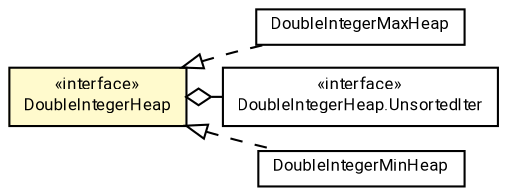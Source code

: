 #!/usr/local/bin/dot
#
# Class diagram 
# Generated by UMLGraph version R5_7_2-60-g0e99a6 (http://www.spinellis.gr/umlgraph/)
#

digraph G {
	graph [fontnames="svg"]
	edge [fontname="Roboto",fontsize=7,labelfontname="Roboto",labelfontsize=7,color="black"];
	node [fontname="Roboto",fontcolor="black",fontsize=8,shape=plaintext,margin=0,width=0,height=0];
	nodesep=0.15;
	ranksep=0.25;
	rankdir=LR;
	// de.lmu.ifi.dbs.elki.utilities.datastructures.heap.DoubleIntegerMaxHeap
	c3537604 [label=<<table title="de.lmu.ifi.dbs.elki.utilities.datastructures.heap.DoubleIntegerMaxHeap" border="0" cellborder="1" cellspacing="0" cellpadding="2" href="DoubleIntegerMaxHeap.html" target="_parent">
		<tr><td><table border="0" cellspacing="0" cellpadding="1">
		<tr><td align="center" balign="center"> <font face="Roboto">DoubleIntegerMaxHeap</font> </td></tr>
		</table></td></tr>
		</table>>, URL="DoubleIntegerMaxHeap.html"];
	// de.lmu.ifi.dbs.elki.utilities.datastructures.heap.DoubleIntegerHeap
	c3537624 [label=<<table title="de.lmu.ifi.dbs.elki.utilities.datastructures.heap.DoubleIntegerHeap" border="0" cellborder="1" cellspacing="0" cellpadding="2" bgcolor="lemonChiffon" href="DoubleIntegerHeap.html" target="_parent">
		<tr><td><table border="0" cellspacing="0" cellpadding="1">
		<tr><td align="center" balign="center"> &#171;interface&#187; </td></tr>
		<tr><td align="center" balign="center"> <font face="Roboto">DoubleIntegerHeap</font> </td></tr>
		</table></td></tr>
		</table>>, URL="DoubleIntegerHeap.html"];
	// de.lmu.ifi.dbs.elki.utilities.datastructures.heap.DoubleIntegerHeap.UnsortedIter
	c3537625 [label=<<table title="de.lmu.ifi.dbs.elki.utilities.datastructures.heap.DoubleIntegerHeap.UnsortedIter" border="0" cellborder="1" cellspacing="0" cellpadding="2" href="DoubleIntegerHeap.UnsortedIter.html" target="_parent">
		<tr><td><table border="0" cellspacing="0" cellpadding="1">
		<tr><td align="center" balign="center"> &#171;interface&#187; </td></tr>
		<tr><td align="center" balign="center"> <font face="Roboto">DoubleIntegerHeap.UnsortedIter</font> </td></tr>
		</table></td></tr>
		</table>>, URL="DoubleIntegerHeap.UnsortedIter.html"];
	// de.lmu.ifi.dbs.elki.utilities.datastructures.heap.DoubleIntegerMinHeap
	c3537644 [label=<<table title="de.lmu.ifi.dbs.elki.utilities.datastructures.heap.DoubleIntegerMinHeap" border="0" cellborder="1" cellspacing="0" cellpadding="2" href="DoubleIntegerMinHeap.html" target="_parent">
		<tr><td><table border="0" cellspacing="0" cellpadding="1">
		<tr><td align="center" balign="center"> <font face="Roboto">DoubleIntegerMinHeap</font> </td></tr>
		</table></td></tr>
		</table>>, URL="DoubleIntegerMinHeap.html"];
	// de.lmu.ifi.dbs.elki.utilities.datastructures.heap.DoubleIntegerMaxHeap implements de.lmu.ifi.dbs.elki.utilities.datastructures.heap.DoubleIntegerHeap
	c3537624 -> c3537604 [arrowtail=empty,style=dashed,dir=back,weight=9];
	// de.lmu.ifi.dbs.elki.utilities.datastructures.heap.DoubleIntegerHeap has de.lmu.ifi.dbs.elki.utilities.datastructures.heap.DoubleIntegerHeap.UnsortedIter
	c3537624 -> c3537625 [arrowhead=none,arrowtail=ediamond,dir=back,weight=4];
	// de.lmu.ifi.dbs.elki.utilities.datastructures.heap.DoubleIntegerMinHeap implements de.lmu.ifi.dbs.elki.utilities.datastructures.heap.DoubleIntegerHeap
	c3537624 -> c3537644 [arrowtail=empty,style=dashed,dir=back,weight=9];
}

